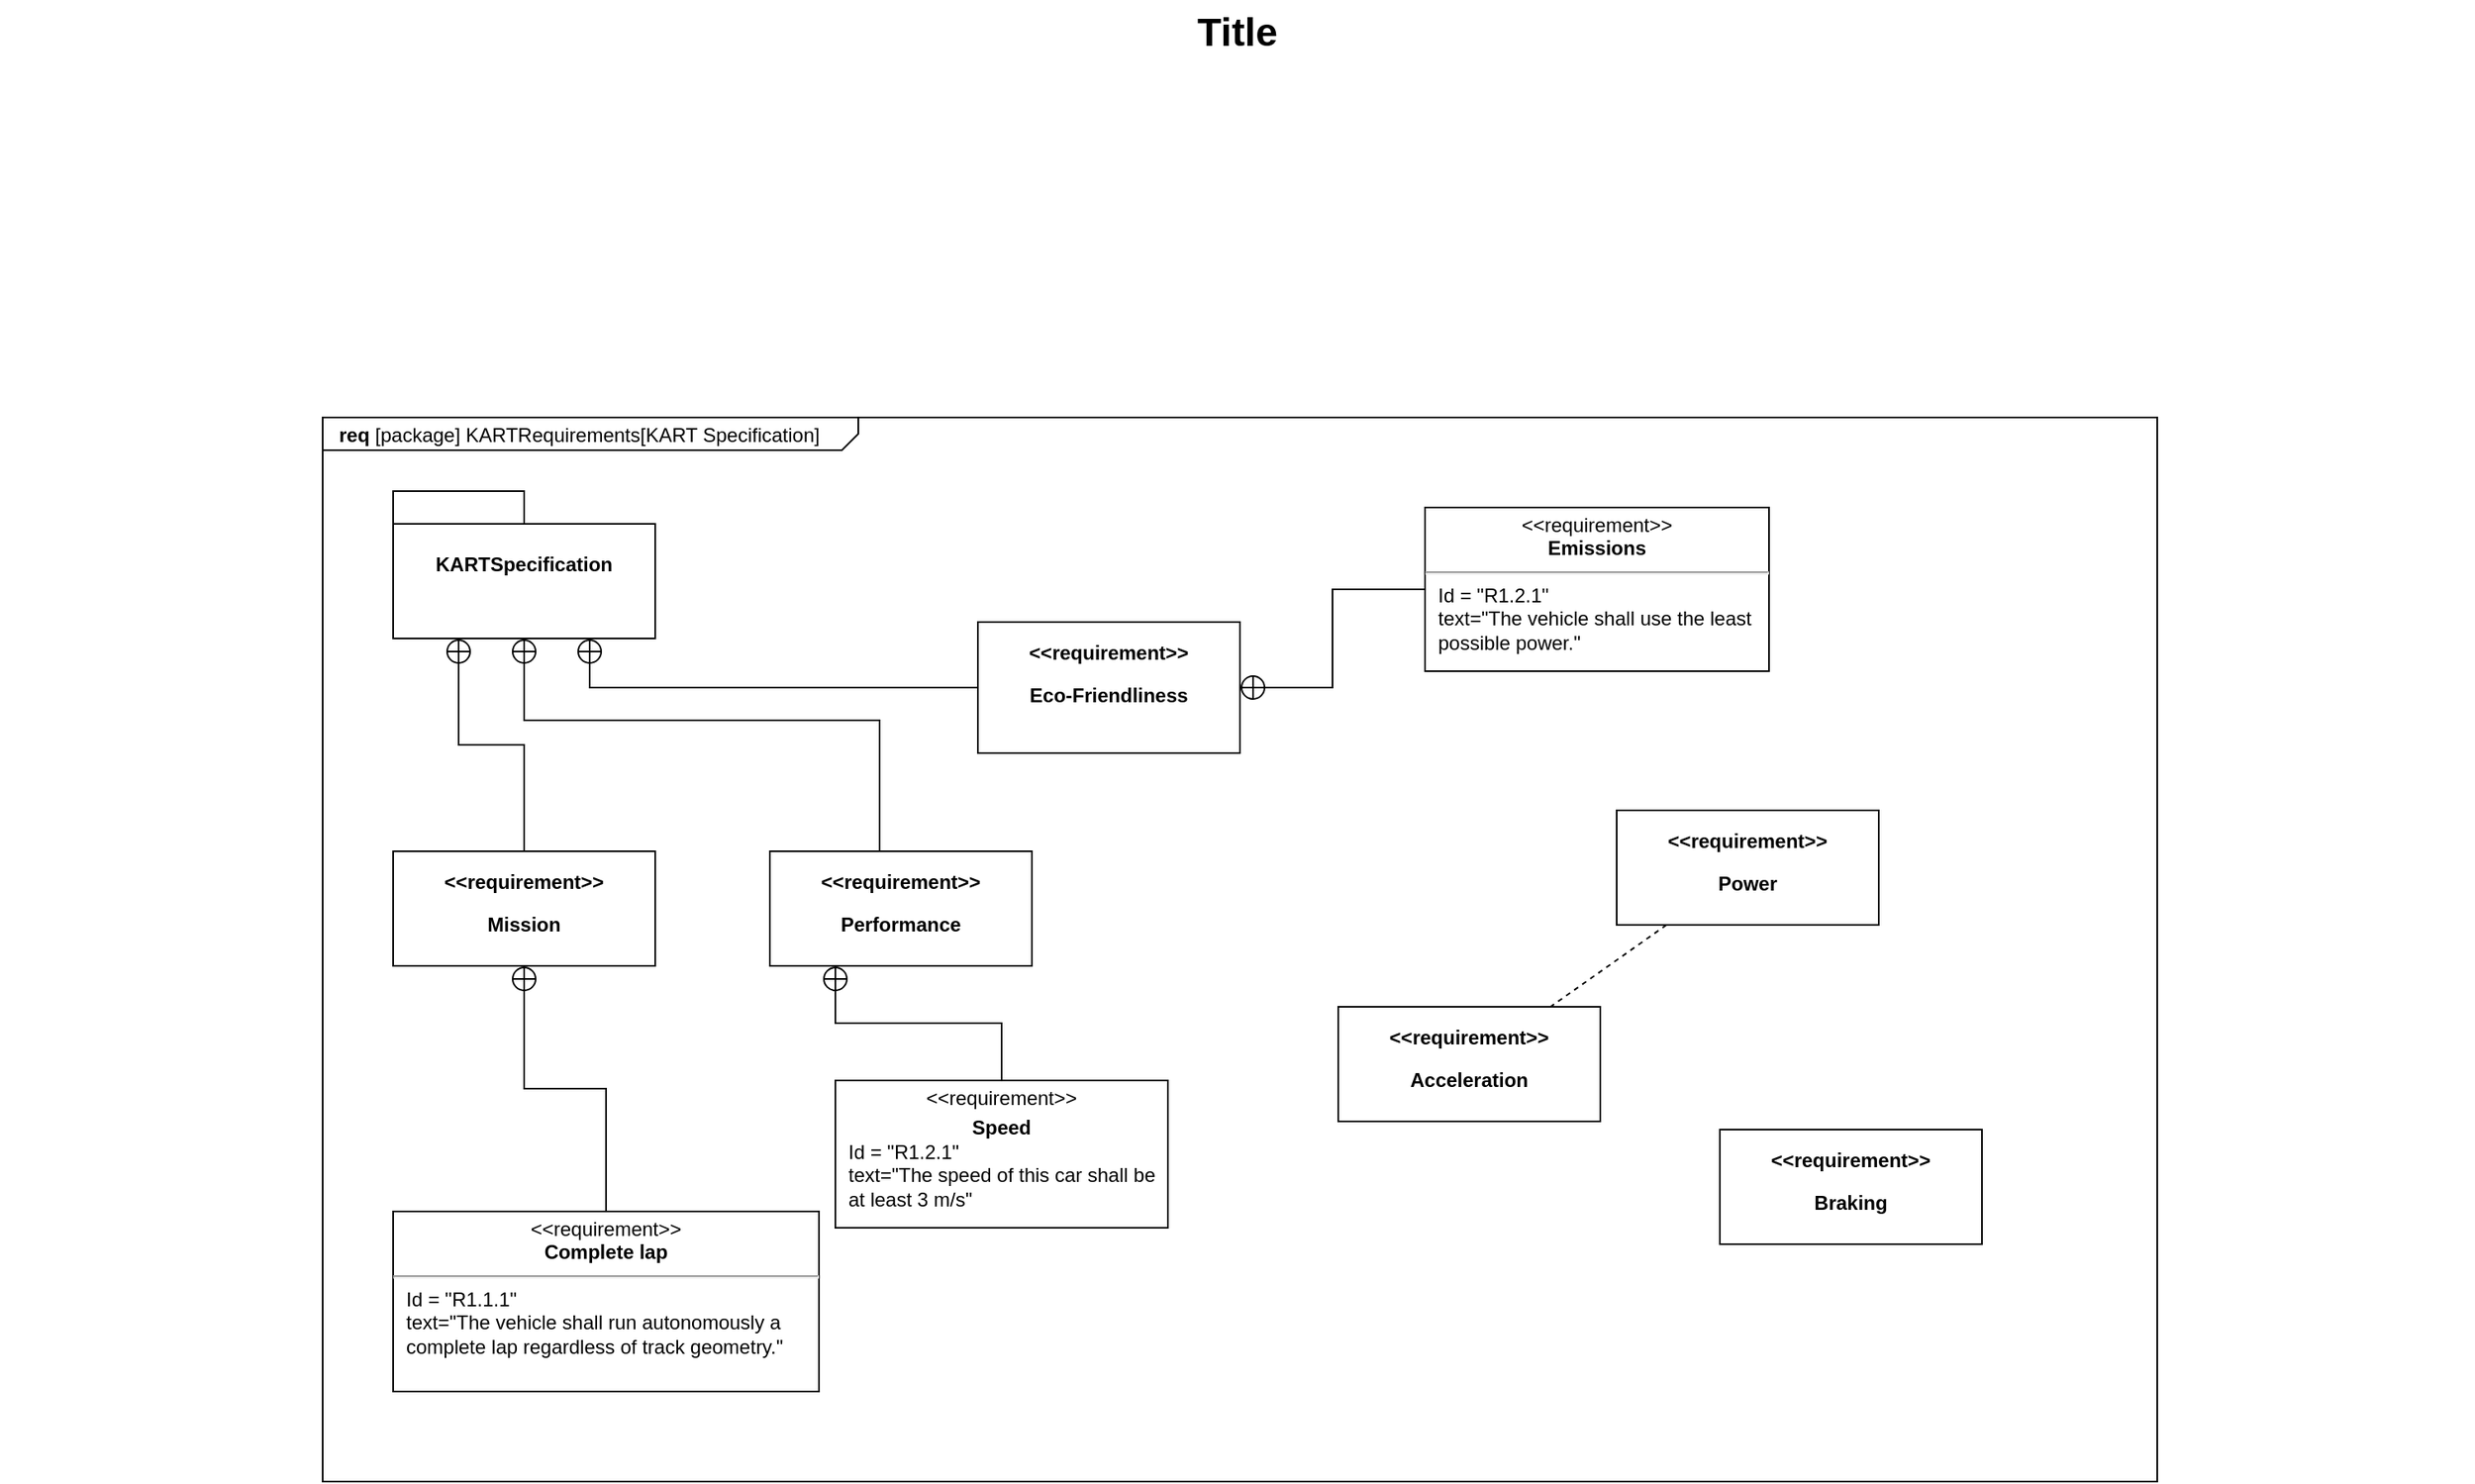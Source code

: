 <mxfile version="12.9.9" type="device"><diagram name="Page-1" id="929967ad-93f9-6ef4-fab6-5d389245f69c"><mxGraphModel dx="1554" dy="880" grid="1" gridSize="10" guides="1" tooltips="1" connect="1" arrows="1" fold="1" page="1" pageScale="1.5" pageWidth="1169" pageHeight="826" background="none" math="0" shadow="0"><root><mxCell id="0" style=";html=1;"/><mxCell id="1" style=";html=1;" parent="0"/><mxCell id="1672d66443f91eb5-1" value="&lt;p style=&quot;margin: 0px ; margin-top: 4px ; margin-left: 10px ; text-align: left&quot;&gt;&lt;b&gt;req&lt;/b&gt;&amp;nbsp;[package] KARTRequirements[KART Specification]&lt;/p&gt;" style="html=1;strokeWidth=1;shape=mxgraph.sysml.package;html=1;overflow=fill;whiteSpace=wrap;fillColor=none;gradientColor=none;fontSize=12;align=center;labelX=327.64;" parent="1" vertex="1"><mxGeometry x="317" y="295" width="1120" height="650" as="geometry"/></mxCell><mxCell id="1672d66443f91eb5-2" value="KARTSpecification" style="shape=folder;tabWidth=80;tabHeight=20;tabPosition=left;strokeWidth=1;html=1;whiteSpace=wrap;align=center;fontSize=12;fontStyle=1" parent="1" vertex="1"><mxGeometry x="360" y="340" width="160" height="90" as="geometry"/></mxCell><mxCell id="CnX41sEstj0uVsN7zbUR-11" style="edgeStyle=orthogonalEdgeStyle;rounded=0;orthogonalLoop=1;jettySize=auto;html=1;entryX=0.75;entryY=1;entryDx=0;entryDy=0;entryPerimeter=0;endArrow=circlePlus;endFill=0;" edge="1" parent="1" source="1672d66443f91eb5-4" target="1672d66443f91eb5-2"><mxGeometry relative="1" as="geometry"/></mxCell><mxCell id="1672d66443f91eb5-4" value="&lt;p&gt;&amp;lt;&amp;lt;requirement&amp;gt;&amp;gt;&lt;/p&gt;&lt;p&gt;Eco-Friendliness&lt;/p&gt;" style="shape=rect;html=1;overflow=fill;whiteSpace=wrap;align=center;fontStyle=1" parent="1" vertex="1"><mxGeometry x="717" y="420" width="160" height="80" as="geometry"/></mxCell><mxCell id="CnX41sEstj0uVsN7zbUR-8" style="edgeStyle=orthogonalEdgeStyle;rounded=0;orthogonalLoop=1;jettySize=auto;html=1;entryX=0.5;entryY=1;entryDx=0;entryDy=0;entryPerimeter=0;endArrow=circlePlus;endFill=0;" edge="1" parent="1" source="1672d66443f91eb5-5" target="1672d66443f91eb5-2"><mxGeometry relative="1" as="geometry"><Array as="points"><mxPoint x="657" y="480"/><mxPoint x="440" y="480"/></Array></mxGeometry></mxCell><mxCell id="1672d66443f91eb5-5" value="&lt;p&gt;&amp;lt;&amp;lt;requirement&amp;gt;&amp;gt;&lt;/p&gt;&lt;p&gt;Performance&lt;/p&gt;" style="shape=rect;html=1;overflow=fill;whiteSpace=wrap;align=center;fontStyle=1" parent="1" vertex="1"><mxGeometry x="590" y="560" width="160" height="70" as="geometry"/></mxCell><mxCell id="1672d66443f91eb5-21" style="edgeStyle=none;rounded=0;html=1;dashed=1;endArrow=none;endFill=0;jettySize=auto;orthogonalLoop=1;" parent="1" source="1672d66443f91eb5-6" target="1672d66443f91eb5-9" edge="1"><mxGeometry relative="1" as="geometry"/></mxCell><mxCell id="1672d66443f91eb5-6" value="&lt;p&gt;&amp;lt;&amp;lt;requirement&amp;gt;&amp;gt;&lt;/p&gt;&lt;p&gt;Power&lt;/p&gt;" style="shape=rect;html=1;overflow=fill;whiteSpace=wrap;align=center;fontStyle=1" parent="1" vertex="1"><mxGeometry x="1107" y="535" width="160" height="70" as="geometry"/></mxCell><mxCell id="1672d66443f91eb5-7" value="&lt;p&gt;&amp;lt;&amp;lt;requirement&amp;gt;&amp;gt;&lt;/p&gt;&lt;p&gt;Braking&lt;/p&gt;" style="shape=rect;html=1;overflow=fill;whiteSpace=wrap;align=center;fontStyle=1" parent="1" vertex="1"><mxGeometry x="1170" y="730" width="160" height="70" as="geometry"/></mxCell><mxCell id="1672d66443f91eb5-9" value="&lt;p&gt;&amp;lt;&amp;lt;requirement&amp;gt;&amp;gt;&lt;/p&gt;&lt;p&gt;Acceleration&lt;/p&gt;" style="shape=rect;html=1;overflow=fill;whiteSpace=wrap;align=center;fontStyle=1" parent="1" vertex="1"><mxGeometry x="937" y="655" width="160" height="70" as="geometry"/></mxCell><mxCell id="CnX41sEstj0uVsN7zbUR-13" style="edgeStyle=orthogonalEdgeStyle;rounded=0;orthogonalLoop=1;jettySize=auto;html=1;entryX=1;entryY=0.5;entryDx=0;entryDy=0;endArrow=circlePlus;endFill=0;" edge="1" parent="1" source="1672d66443f91eb5-10" target="1672d66443f91eb5-4"><mxGeometry relative="1" as="geometry"/></mxCell><mxCell id="1672d66443f91eb5-10" value="&lt;p style=&quot;margin: 0px ; margin-top: 4px ; text-align: center&quot;&gt;&amp;lt;&amp;lt;requirement&amp;gt;&amp;gt;&lt;br&gt;&lt;b&gt;Emissions&lt;/b&gt;&lt;/p&gt;&lt;hr&gt;&lt;p style=&quot;margin: 0px ; margin-left: 8px ; text-align: left&quot;&gt;Id = &quot;R1.2.1&quot;&lt;/p&gt;&lt;p style=&quot;margin: 0px ; margin-left: 8px ; text-align: left&quot;&gt;text=&quot;The vehicle shall use the least possible power.&quot;&lt;/p&gt;" style="shape=rect;html=1;overflow=fill;whiteSpace=wrap;" parent="1" vertex="1"><mxGeometry x="990" y="350" width="210" height="100" as="geometry"/></mxCell><mxCell id="1672d66443f91eb5-23" value="Title" style="text;strokeColor=none;fillColor=none;html=1;fontSize=24;fontStyle=1;verticalAlign=middle;align=center;" parent="1" vertex="1"><mxGeometry x="120" y="40" width="1510" height="40" as="geometry"/></mxCell><mxCell id="CnX41sEstj0uVsN7zbUR-9" style="edgeStyle=orthogonalEdgeStyle;rounded=0;orthogonalLoop=1;jettySize=auto;html=1;entryX=0.25;entryY=1;entryDx=0;entryDy=0;entryPerimeter=0;endArrow=circlePlus;endFill=0;" edge="1" parent="1" source="CnX41sEstj0uVsN7zbUR-1" target="1672d66443f91eb5-2"><mxGeometry relative="1" as="geometry"/></mxCell><mxCell id="CnX41sEstj0uVsN7zbUR-1" value="&lt;p&gt;&amp;lt;&amp;lt;requirement&amp;gt;&amp;gt;&lt;/p&gt;&lt;p&gt;Mission&lt;/p&gt;" style="shape=rect;html=1;overflow=fill;whiteSpace=wrap;align=center;fontStyle=1" vertex="1" parent="1"><mxGeometry x="360" y="560" width="160" height="70" as="geometry"/></mxCell><mxCell id="CnX41sEstj0uVsN7zbUR-10" style="edgeStyle=orthogonalEdgeStyle;rounded=0;orthogonalLoop=1;jettySize=auto;html=1;endArrow=circlePlus;endFill=0;" edge="1" parent="1" source="CnX41sEstj0uVsN7zbUR-2" target="CnX41sEstj0uVsN7zbUR-1"><mxGeometry relative="1" as="geometry"/></mxCell><mxCell id="CnX41sEstj0uVsN7zbUR-2" value="&lt;p style=&quot;margin: 0px ; margin-top: 4px ; text-align: center&quot;&gt;&amp;lt;&amp;lt;requirement&amp;gt;&amp;gt;&lt;br&gt;&lt;b&gt;Complete lap&lt;/b&gt;&lt;/p&gt;&lt;hr&gt;&lt;p style=&quot;margin: 0px ; margin-left: 8px ; text-align: left&quot;&gt;Id = &quot;R1.1.1&quot;&lt;/p&gt;&lt;p style=&quot;margin: 0px ; margin-left: 8px ; text-align: left&quot;&gt;text=&quot;The vehicle shall run autonomously a complete lap regardless of track geometry.&quot;&lt;/p&gt;" style="shape=rect;html=1;overflow=fill;whiteSpace=wrap;" vertex="1" parent="1"><mxGeometry x="360" y="780" width="260" height="110" as="geometry"/></mxCell><mxCell id="CnX41sEstj0uVsN7zbUR-17" style="edgeStyle=orthogonalEdgeStyle;rounded=0;orthogonalLoop=1;jettySize=auto;html=1;entryX=0.25;entryY=1;entryDx=0;entryDy=0;endArrow=circlePlus;endFill=0;" edge="1" parent="1" source="CnX41sEstj0uVsN7zbUR-16" target="1672d66443f91eb5-5"><mxGeometry relative="1" as="geometry"/></mxCell><mxCell id="CnX41sEstj0uVsN7zbUR-16" value="&lt;p style=&quot;margin: 0px ; margin-top: 4px ; text-align: center&quot;&gt;&amp;lt;&amp;lt;requirement&amp;gt;&amp;gt;&lt;/p&gt;&lt;p style=&quot;margin: 0px ; margin-top: 4px ; text-align: center&quot;&gt;&lt;b&gt;Speed&lt;/b&gt;&lt;br&gt;&lt;/p&gt;&lt;p style=&quot;margin: 0px ; margin-left: 8px ; text-align: left&quot;&gt;Id = &quot;R1.2.1&quot;&lt;/p&gt;&lt;p style=&quot;margin: 0px ; margin-left: 8px ; text-align: left&quot;&gt;text=&quot;The speed of this car shall be at least 3 m/s&quot;&lt;/p&gt;" style="shape=rect;html=1;overflow=fill;whiteSpace=wrap;" vertex="1" parent="1"><mxGeometry x="630" y="700" width="203" height="90" as="geometry"/></mxCell></root></mxGraphModel></diagram></mxfile>